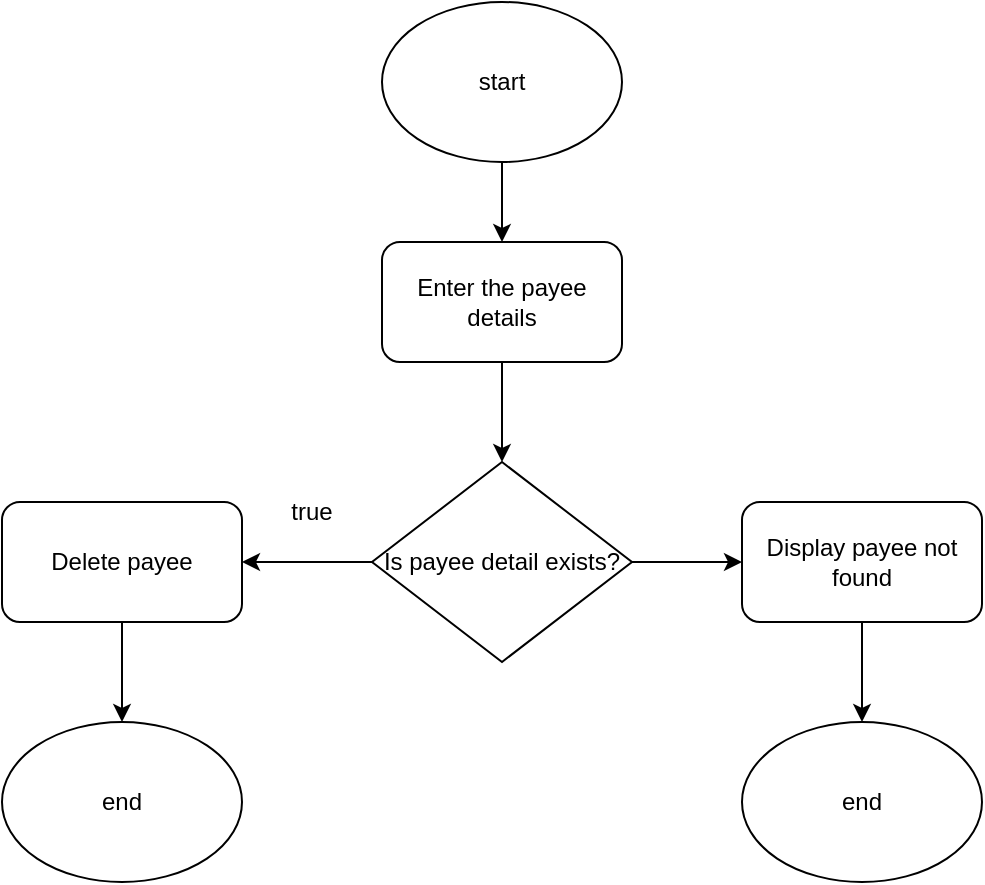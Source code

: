 <mxfile version="24.2.2" type="device">
  <diagram id="C5RBs43oDa-KdzZeNtuy" name="Page-1">
    <mxGraphModel dx="1050" dy="557" grid="1" gridSize="10" guides="1" tooltips="1" connect="1" arrows="1" fold="1" page="1" pageScale="1" pageWidth="827" pageHeight="1169" math="0" shadow="0">
      <root>
        <mxCell id="WIyWlLk6GJQsqaUBKTNV-0" />
        <mxCell id="WIyWlLk6GJQsqaUBKTNV-1" parent="WIyWlLk6GJQsqaUBKTNV-0" />
        <mxCell id="9ietTS9ORnDmtR_gYcwg-3" value="" style="edgeStyle=orthogonalEdgeStyle;rounded=0;orthogonalLoop=1;jettySize=auto;html=1;" edge="1" parent="WIyWlLk6GJQsqaUBKTNV-1" source="9ietTS9ORnDmtR_gYcwg-1" target="9ietTS9ORnDmtR_gYcwg-2">
          <mxGeometry relative="1" as="geometry" />
        </mxCell>
        <mxCell id="9ietTS9ORnDmtR_gYcwg-1" value="start" style="ellipse;whiteSpace=wrap;html=1;" vertex="1" parent="WIyWlLk6GJQsqaUBKTNV-1">
          <mxGeometry x="330" y="90" width="120" height="80" as="geometry" />
        </mxCell>
        <mxCell id="9ietTS9ORnDmtR_gYcwg-6" value="" style="edgeStyle=orthogonalEdgeStyle;rounded=0;orthogonalLoop=1;jettySize=auto;html=1;" edge="1" parent="WIyWlLk6GJQsqaUBKTNV-1" source="9ietTS9ORnDmtR_gYcwg-2" target="9ietTS9ORnDmtR_gYcwg-5">
          <mxGeometry relative="1" as="geometry" />
        </mxCell>
        <mxCell id="9ietTS9ORnDmtR_gYcwg-2" value="Enter the payee details" style="rounded=1;whiteSpace=wrap;html=1;" vertex="1" parent="WIyWlLk6GJQsqaUBKTNV-1">
          <mxGeometry x="330" y="210" width="120" height="60" as="geometry" />
        </mxCell>
        <mxCell id="9ietTS9ORnDmtR_gYcwg-9" value="" style="edgeStyle=orthogonalEdgeStyle;rounded=0;orthogonalLoop=1;jettySize=auto;html=1;" edge="1" parent="WIyWlLk6GJQsqaUBKTNV-1" source="9ietTS9ORnDmtR_gYcwg-5" target="9ietTS9ORnDmtR_gYcwg-8">
          <mxGeometry relative="1" as="geometry" />
        </mxCell>
        <mxCell id="9ietTS9ORnDmtR_gYcwg-14" value="" style="edgeStyle=orthogonalEdgeStyle;rounded=0;orthogonalLoop=1;jettySize=auto;html=1;" edge="1" parent="WIyWlLk6GJQsqaUBKTNV-1" source="9ietTS9ORnDmtR_gYcwg-5" target="9ietTS9ORnDmtR_gYcwg-13">
          <mxGeometry relative="1" as="geometry" />
        </mxCell>
        <mxCell id="9ietTS9ORnDmtR_gYcwg-5" value="Is payee detail exists?" style="rhombus;whiteSpace=wrap;html=1;" vertex="1" parent="WIyWlLk6GJQsqaUBKTNV-1">
          <mxGeometry x="325" y="320" width="130" height="100" as="geometry" />
        </mxCell>
        <mxCell id="9ietTS9ORnDmtR_gYcwg-12" value="" style="edgeStyle=orthogonalEdgeStyle;rounded=0;orthogonalLoop=1;jettySize=auto;html=1;" edge="1" parent="WIyWlLk6GJQsqaUBKTNV-1" source="9ietTS9ORnDmtR_gYcwg-8" target="9ietTS9ORnDmtR_gYcwg-11">
          <mxGeometry relative="1" as="geometry" />
        </mxCell>
        <mxCell id="9ietTS9ORnDmtR_gYcwg-8" value="Delete payee" style="rounded=1;whiteSpace=wrap;html=1;" vertex="1" parent="WIyWlLk6GJQsqaUBKTNV-1">
          <mxGeometry x="140" y="340" width="120" height="60" as="geometry" />
        </mxCell>
        <mxCell id="9ietTS9ORnDmtR_gYcwg-10" value="true" style="text;html=1;align=center;verticalAlign=middle;whiteSpace=wrap;rounded=0;" vertex="1" parent="WIyWlLk6GJQsqaUBKTNV-1">
          <mxGeometry x="265" y="330" width="60" height="30" as="geometry" />
        </mxCell>
        <mxCell id="9ietTS9ORnDmtR_gYcwg-11" value="end" style="ellipse;whiteSpace=wrap;html=1;" vertex="1" parent="WIyWlLk6GJQsqaUBKTNV-1">
          <mxGeometry x="140" y="450" width="120" height="80" as="geometry" />
        </mxCell>
        <mxCell id="9ietTS9ORnDmtR_gYcwg-16" value="" style="edgeStyle=orthogonalEdgeStyle;rounded=0;orthogonalLoop=1;jettySize=auto;html=1;" edge="1" parent="WIyWlLk6GJQsqaUBKTNV-1" source="9ietTS9ORnDmtR_gYcwg-13" target="9ietTS9ORnDmtR_gYcwg-15">
          <mxGeometry relative="1" as="geometry" />
        </mxCell>
        <mxCell id="9ietTS9ORnDmtR_gYcwg-13" value="Display payee not found" style="rounded=1;whiteSpace=wrap;html=1;" vertex="1" parent="WIyWlLk6GJQsqaUBKTNV-1">
          <mxGeometry x="510" y="340" width="120" height="60" as="geometry" />
        </mxCell>
        <mxCell id="9ietTS9ORnDmtR_gYcwg-15" value="end" style="ellipse;whiteSpace=wrap;html=1;" vertex="1" parent="WIyWlLk6GJQsqaUBKTNV-1">
          <mxGeometry x="510" y="450" width="120" height="80" as="geometry" />
        </mxCell>
      </root>
    </mxGraphModel>
  </diagram>
</mxfile>
